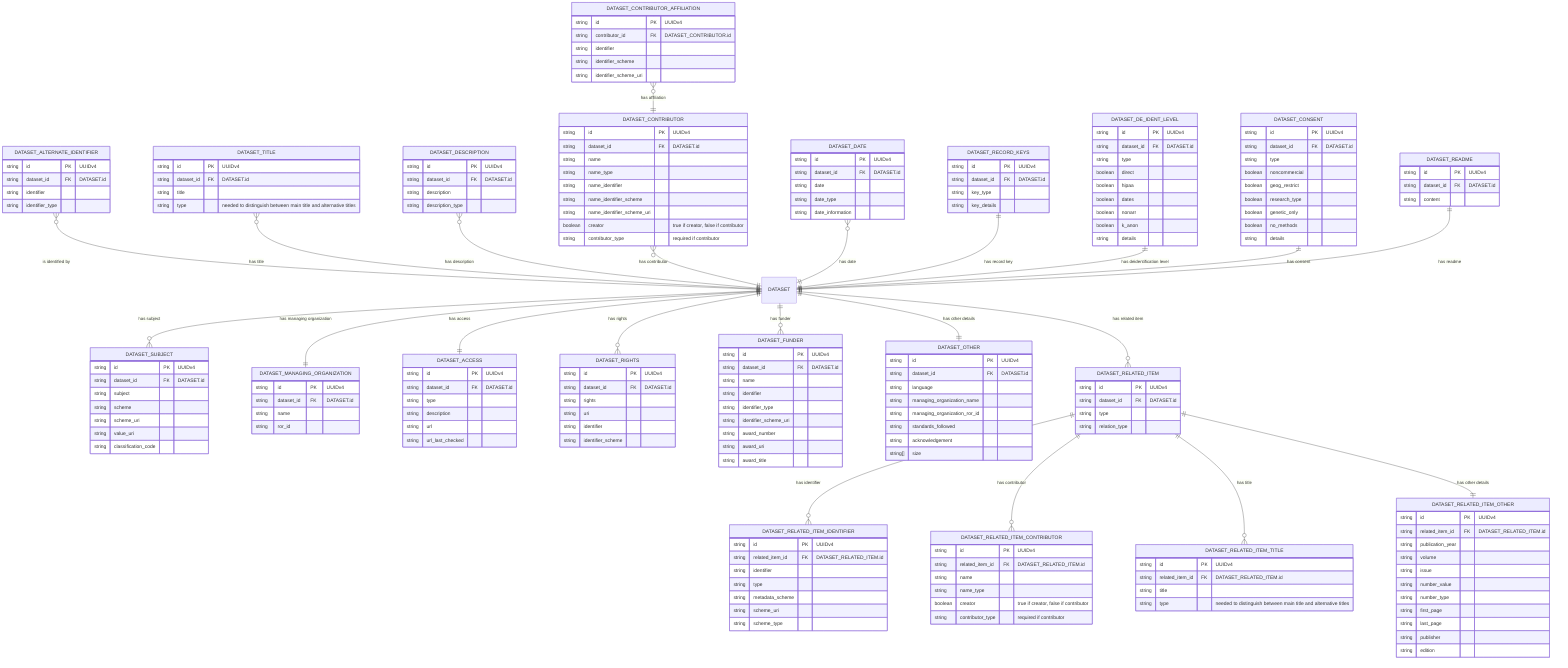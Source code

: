 erDiagram
      DATASET_ALTERNATE_IDENTIFIER {
        string id PK "UUIDv4"
        string dataset_id FK "DATASET.id"
        string identifier
        string identifier_type
    }

    DATASET_TITLE {
        string id PK "UUIDv4"
        string dataset_id FK "DATASET.id"
        string title
        string type "needed to distinguish between main title and alternative titles"
    }

    DATASET_CONTRIBUTOR {
        string id PK "UUIDv4"
        string dataset_id FK "DATASET.id"
        string name
        string name_type
        string name_identifier
        string name_identifier_scheme
        string name_identifier_scheme_uri
        boolean creator "true if creator, false if contributor"
        string contributor_type "required if contributor"
    }

    DATASET_CONTRIBUTOR_AFFILIATION {
        string id PK "UUIDv4"
        string contributor_id FK "DATASET_CONTRIBUTOR.id"
        string identifier 
        string identifier_scheme
        string identifier_scheme_uri
    }

    DATASET_DATE {
        string id PK "UUIDv4"
        string dataset_id FK "DATASET.id"
        string date
        string date_type
        string date_information
    }

    DATASET_RECORD_KEYS {
        string id PK "UUIDv4"
        string dataset_id FK "DATASET.id"
        string key_type
        string key_details
    }

    DATASET_DE_IDENT_LEVEL {
        string id PK "UUIDv4"
        string dataset_id FK "DATASET.id"
        string type
        boolean direct
        boolean hipaa
        boolean dates
        boolean nonarr
        boolean k_anon
        string details
    }

    DATASET_CONSENT {
        string id PK "UUIDv4"
        string dataset_id FK "DATASET.id"
        string type
        boolean noncommercial
        boolean geog_restrict
        boolean research_type
        boolean genetic_only
        boolean no_methods
        string details
    }

    DATASET_README {
        string id PK "UUIDv4"
        string dataset_id FK "DATASET.id"
        string content
    }

    DATASET_DESCRIPTION {
        string id PK "UUIDv4"
        string dataset_id FK "DATASET.id"
        string description
        string description_type
    }

    DATASET_SUBJECT {
        string id PK "UUIDv4"
        string dataset_id FK "DATASET.id"
        string subject
        string scheme
        string scheme_uri
        string value_uri
        string classification_code
    }

    DATASET_MANAGING_ORGANIZATION {
        string id PK "UUIDv4"
        string dataset_id FK "DATASET.id"
        string name
        string ror_id
    }

    DATASET_ACCESS {
        string id PK "UUIDv4"
        string dataset_id FK "DATASET.id"
        string type
        string description
        string url
        string url_last_checked
    }

    DATASET_RIGHTS {
        string id PK "UUIDv4"
        string dataset_id FK "DATASET.id"
        string rights
        string uri
        string identifier
        string identifier_scheme
    }

    DATASET_FUNDER {
        string id PK "UUIDv4"
        string dataset_id FK "DATASET.id"
        string name
        string identifier
        string identifier_type
        string identifier_scheme_uri
        string award_number
        string award_uri
        string award_title
    }

     DATASET_OTHER {
        string id PK "UUIDv4"
        string dataset_id FK "DATASET.id"
        string language
        string managing_organization_name
        string managing_organization_ror_id
        string standards_followed
        string acknowledgement
        string[] size
    }

    DATASET_RELATED_ITEM {
        string id PK "UUIDv4"
        string dataset_id FK "DATASET.id"
        string type
        string relation_type
    }

    DATASET_RELATED_ITEM_IDENTIFIER {
        string id PK "UUIDv4"
        string related_item_id FK "DATASET_RELATED_ITEM.id"
        string identifier
        string type
        string metadata_scheme
        string scheme_uri
        string scheme_type
    }

    DATASET_RELATED_ITEM_CONTRIBUTOR {
        string id PK "UUIDv4"
        string related_item_id FK "DATASET_RELATED_ITEM.id"
        string name
        string name_type
        boolean creator "true if creator, false if contributor"
        string contributor_type "required if contributor"
    }

    DATASET_RELATED_ITEM_TITLE {
        string id PK "UUIDv4"
        string related_item_id FK "DATASET_RELATED_ITEM.id"
        string title
        string type "needed to distinguish between main title and alternative titles"
    }

    DATASET_RELATED_ITEM_OTHER {
        string id PK "UUIDv4"
        string related_item_id FK "DATASET_RELATED_ITEM.id"
        string publication_year
        string volume
        string issue
        string number_value
        string number_type
        string first_page
        string last_page
        string publisher
        string edition
    }

    DATASET_ALTERNATE_IDENTIFIER }o--|| DATASET : "is identified by"
    DATASET_TITLE }o--|| DATASET : "has title"
    DATASET_DESCRIPTION }o--|| DATASET : "has description"
    DATASET_CONTRIBUTOR }o--|| DATASET : "has contributor"
    DATASET_CONTRIBUTOR_AFFILIATION }o--|| DATASET_CONTRIBUTOR : "has affiliation"
    DATASET_DATE }o--|| DATASET : "has date"
    DATASET_RECORD_KEYS ||--|| DATASET : "has record key"
    DATASET_DE_IDENT_LEVEL ||--|| DATASET : "has deidentification level"
    DATASET_CONSENT ||--|| DATASET : "has consent"
    DATASET_README ||--|| DATASET : "has readme"

    DATASET ||--o{ DATASET_SUBJECT : "has subject"
    DATASET ||--|| DATASET_MANAGING_ORGANIZATION : "has managing organization"
    DATASET ||--|| DATASET_ACCESS : "has access"
    DATASET ||--o{ DATASET_RIGHTS : "has rights"
    DATASET ||--o{ DATASET_FUNDER : "has funder"
    DATASET ||--|| DATASET_OTHER : "has other details"
    DATASET ||--o{ DATASET_RELATED_ITEM : "has related item"


    DATASET_RELATED_ITEM ||--o{ DATASET_RELATED_ITEM_IDENTIFIER : "has identifier"
    DATASET_RELATED_ITEM ||--o{ DATASET_RELATED_ITEM_CONTRIBUTOR : "has contributor"
    DATASET_RELATED_ITEM ||--o{ DATASET_RELATED_ITEM_TITLE : "has title"
    DATASET_RELATED_ITEM ||--|| DATASET_RELATED_ITEM_OTHER : "has other details"